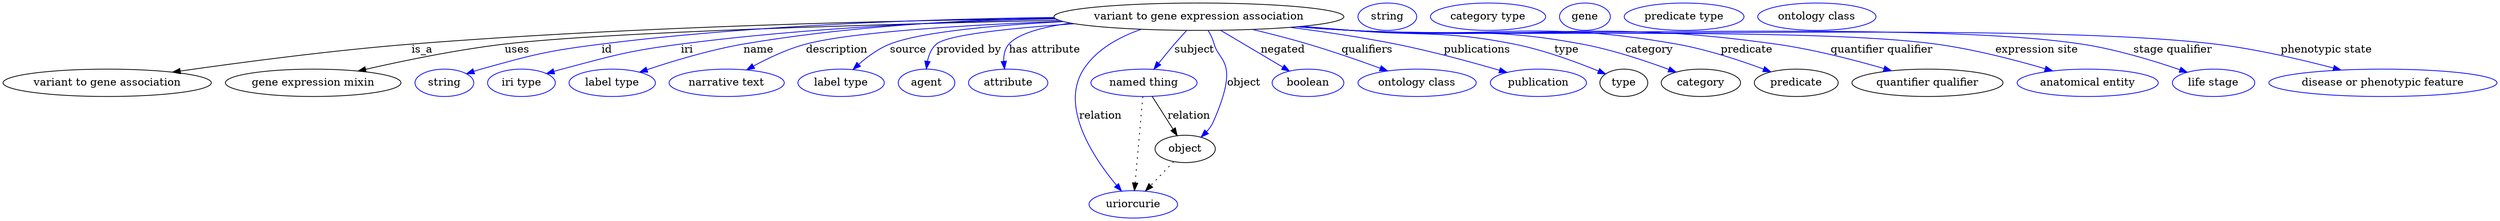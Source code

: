 digraph {
	graph [bb="0,0,3264,283"];
	node [label="\N"];
	"variant to gene expression association"	 [height=0.5,
		label="variant to gene expression association",
		pos="1566.5,265",
		width=5.2718];
	"variant to gene association"	 [height=0.5,
		pos="136.49,178",
		width=3.7913];
	"variant to gene expression association" -> "variant to gene association"	 [label=is_a,
		lp="549.49,221.5",
		pos="e,225.38,191.75 1382.2,260.61 1131.1,254.27 694.42,241.9 535.49,229 432.86,220.67 316.09,205.02 235.52,193.24"];
	"gene expression mixin"	 [height=0.5,
		pos="406.49,178",
		width=3.1955];
	"variant to gene expression association" -> "gene expression mixin"	 [label=uses,
		lp="672.99,221.5",
		pos="e,467.42,193.31 1380.9,261.2 1156.4,255.98 791.58,245.34 656.49,229 595.5,221.62 527.21,207.27 477.44,195.66"];
	id	 [color=blue,
		height=0.5,
		label=string,
		pos="577.49,178",
		width=1.0652];
	"variant to gene expression association" -> id	 [color=blue,
		label=id,
		lp="790.49,221.5",
		pos="e,606.7,189.76 1384,259.99 1189.7,254.04 895.2,243.14 783.49,229 712.32,219.99 694.39,215.99 625.49,196 622.51,195.14 619.45,194.17 \
616.39,193.15",
		style=solid];
	iri	 [color=blue,
		height=0.5,
		label="iri type",
		pos="678.49,178",
		width=1.2277];
	"variant to gene expression association" -> iri	 [color=blue,
		label=iri,
		lp="894.49,221.5",
		pos="e,711.66,189.93 1388.5,258.74 1220.2,252.25 979.81,241.33 886.49,229 816.66,219.78 799.4,214.69 731.49,196 728.15,195.08 724.72,\
194.07 721.29,193.01",
		style=solid];
	name	 [color=blue,
		height=0.5,
		label="label type",
		pos="797.49,178",
		width=1.5707];
	"variant to gene expression association" -> name	 [color=blue,
		label=name,
		lp="988.49,221.5",
		pos="e,834.59,191.76 1388,258.77 1241.6,252.82 1046.1,242.73 968.49,229 925.59,221.42 878.22,206.78 844.24,195.12",
		style=solid];
	description	 [color=blue,
		height=0.5,
		label="narrative text",
		pos="947.49,178",
		width=2.0943];
	"variant to gene expression association" -> description	 [color=blue,
		label=description,
		lp="1091.5,221.5",
		pos="e,974.3,194.92 1384.6,259.76 1261.9,254.8 1111.6,245.56 1050.5,229 1026.9,222.6 1002.3,210.64 983.02,199.9",
		style=solid];
	source	 [color=blue,
		height=0.5,
		label="label type",
		pos="1097.5,178",
		width=1.5707];
	"variant to gene expression association" -> source	 [color=blue,
		label=source,
		lp="1185,221.5",
		pos="e,1113.3,195.37 1386.4,259.28 1297.7,254.42 1201.2,245.46 1160.5,229 1145.8,223.05 1131.8,212.46 1120.8,202.47",
		style=solid];
	"provided by"	 [color=blue,
		height=0.5,
		label=agent,
		pos="1209.5,178",
		width=1.0291];
	"variant to gene expression association" -> "provided by"	 [color=blue,
		label="provided by",
		lp="1265,221.5",
		pos="e,1209.2,196 1401,256.11 1320,250.25 1236.8,241.34 1222.5,229 1215.9,223.27 1212.4,214.66 1210.6,206.15",
		style=solid];
	"has attribute"	 [color=blue,
		height=0.5,
		label=attribute,
		pos="1316.5,178",
		width=1.4443];
	"variant to gene expression association" -> "has attribute"	 [color=blue,
		label="has attribute",
		lp="1364.5,221.5",
		pos="e,1311.5,196.14 1428.5,252.59 1375.6,246.42 1325.7,238.29 1317.5,229 1312,222.84 1310.4,214.44 1310.6,206.24",
		style=solid];
	subject	 [color=blue,
		height=0.5,
		label="named thing",
		pos="1494.5,178",
		width=1.9318];
	"variant to gene expression association" -> subject	 [color=blue,
		label=subject,
		lp="1560,221.5",
		pos="e,1507.5,195.77 1549.4,246.97 1544.2,241.31 1538.5,234.98 1533.5,229 1526.8,221.01 1519.8,212.05 1513.6,203.9",
		style=solid];
	relation	 [color=blue,
		height=0.5,
		label=uriorcurie,
		pos="1480.5,18",
		width=1.6068];
	"variant to gene expression association" -> relation	 [color=blue,
		label=relation,
		lp="1437.5,134.5",
		pos="e,1464.4,35.329 1489.5,248.45 1461.3,238.26 1432.2,221.95 1415.5,196 1383.7,146.55 1428,79.415 1457.6,43.373",
		style=solid];
	negated	 [color=blue,
		height=0.5,
		label=boolean,
		pos="1710.5,178",
		width=1.2999];
	"variant to gene expression association" -> negated	 [color=blue,
		label=negated,
		lp="1676.5,221.5",
		pos="e,1684.9,193.46 1596,247.18 1619.3,233.1 1651.8,213.43 1676.3,198.66",
		style=solid];
	qualifiers	 [color=blue,
		height=0.5,
		label="ontology class",
		pos="1852.5,178",
		width=2.1484];
	"variant to gene expression association" -> qualifiers	 [color=blue,
		label=qualifiers,
		lp="1787.5,221.5",
		pos="e,1812.5,193.44 1638.5,248.3 1661.3,242.63 1686.6,235.95 1709.5,229 1740.8,219.49 1775.4,207.2 1802.7,197.07",
		style=solid];
	publications	 [color=blue,
		height=0.5,
		label=publication,
		pos="2010.5,178",
		width=1.7512];
	"variant to gene expression association" -> publications	 [color=blue,
		label=publications,
		lp="1931.5,221.5",
		pos="e,1967.9,191.46 1689.6,251.24 1732.8,245.53 1781.5,238.09 1825.5,229 1870.7,219.67 1921.1,205.51 1957.9,194.48",
		style=solid];
	type	 [height=0.5,
		pos="2122.5,178",
		width=0.86659];
	"variant to gene expression association" -> type	 [color=blue,
		label=type,
		lp="2051.5,221.5",
		pos="e,2098.1,189.48 1703.2,252.52 1724.1,250.65 1745.4,248.76 1765.5,247 1860.6,238.7 1885.9,247.68 1979.5,229 2026.6,219.59 2037.6,\
213.22 2082.5,196 2084.6,195.2 2086.7,194.35 2088.8,193.47",
		style=solid];
	category	 [height=0.5,
		pos="2223.5,178",
		width=1.4443];
	"variant to gene expression association" -> category	 [color=blue,
		label=category,
		lp="2159.5,221.5",
		pos="e,2190.4,191.96 1700.8,252.27 1722.4,250.39 1744.6,248.56 1765.5,247 1901.3,236.86 1937.7,254.89 2071.5,229 2109.5,221.65 2151,207.25 \
2181,195.62",
		style=solid];
	object	 [height=0.5,
		pos="1548.5,91",
		width=1.1013];
	"variant to gene expression association" -> object	 [color=blue,
		label=object,
		lp="1626,178",
		pos="e,1569.8,106.34 1579,246.71 1582.1,241.25 1584.9,235.09 1586.5,229 1592.6,205.25 1619.8,206.9 1585.5,127 1583.4,122.18 1580.4,117.69 \
1576.9,113.62",
		style=solid];
	predicate	 [height=0.5,
		pos="2348.5,178",
		width=1.5346];
	"variant to gene expression association" -> predicate	 [color=blue,
		label=predicate,
		lp="2286,221.5",
		pos="e,2314.6,192.36 1699.2,252.1 1721.3,250.21 1744,248.42 1765.5,247 1956.3,234.38 2007.4,263.58 2195.5,229 2233.5,222.01 2275,207.73 \
2305.2,196.05",
		style=solid];
	"quantifier qualifier"	 [height=0.5,
		pos="2520.5,178",
		width=2.7442];
	"variant to gene expression association" -> "quantifier qualifier"	 [color=blue,
		label="quantifier qualifier",
		lp="2463.5,221.5",
		pos="e,2472.4,193.72 1698.1,252.01 1720.5,250.11 1743.7,248.34 1765.5,247 2013.6,231.8 2078.5,264.52 2324.5,229 2371.6,222.2 2423.7,208.32 \
2462.3,196.76",
		style=solid];
	"expression site"	 [color=blue,
		height=0.5,
		label="anatomical entity",
		pos="2729.5,178",
		width=2.5637];
	"variant to gene expression association" -> "expression site"	 [color=blue,
		label="expression site",
		lp="2661,221.5",
		pos="e,2682.7,193.6 1697.3,251.92 1720,250 1743.4,248.26 1765.5,247 1936.4,237.29 2366,252.92 2535.5,229 2582.5,222.37 2634.4,208.34 \
2672.8,196.67",
		style=solid];
	"stage qualifier"	 [color=blue,
		height=0.5,
		label="life stage",
		pos="2893.5,178",
		width=1.4985];
	"variant to gene expression association" -> "stage qualifier"	 [color=blue,
		label="stage qualifier",
		lp="2835.5,221.5",
		pos="e,2857.8,191.51 1696.7,251.88 1719.6,249.95 1743.2,248.21 1765.5,247 1977.2,235.44 2509.9,261.1 2719.5,229 2764.1,222.17 2813.3,\
207 2848,194.97",
		style=solid];
	"phenotypic state"	 [color=blue,
		height=0.5,
		label="disease or phenotypic feature",
		pos="3114.5,178",
		width=4.1524];
	"variant to gene expression association" -> "phenotypic state"	 [color=blue,
		label="phenotypic state",
		lp="3033,221.5",
		pos="e,3056.9,194.67 1696.4,251.85 1719.4,249.92 1743.1,248.19 1765.5,247 2015.4,233.72 2643,259.06 2891.5,229 2944.5,222.59 3003.2,208.86 \
3047.2,197.26",
		style=solid];
	subject -> relation	 [pos="e,1482.1,36.223 1492.9,159.96 1490.5,132.35 1485.9,79.375 1483,46.525",
		style=dotted];
	subject -> object	 [label=relation,
		lp="1553.5,134.5",
		pos="e,1537.7,108.41 1505.7,159.97 1513.4,147.56 1523.7,130.88 1532.3,117.03"];
	association_type	 [color=blue,
		height=0.5,
		label=string,
		pos="1812.5,265",
		width=1.0652];
	association_category	 [color=blue,
		height=0.5,
		label="category type",
		pos="1944.5,265",
		width=2.0943];
	object -> relation	 [pos="e,1496.6,35.346 1532.7,74.069 1524.1,64.805 1513.2,53.154 1503.7,42.876",
		style=dotted];
	"variant to gene association_object"	 [color=blue,
		height=0.5,
		label=gene,
		pos="2071.5,265",
		width=0.92075];
	"variant to gene expression association_predicate"	 [color=blue,
		height=0.5,
		label="predicate type",
		pos="2201.5,265",
		width=2.1845];
	"gene expression mixin_quantifier qualifier"	 [color=blue,
		height=0.5,
		label="ontology class",
		pos="2375.5,265",
		width=2.1484];
}
